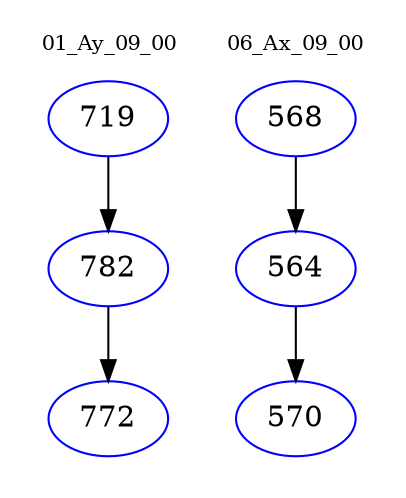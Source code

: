 digraph{
subgraph cluster_0 {
color = white
label = "01_Ay_09_00";
fontsize=10;
T0_719 [label="719", color="blue"]
T0_719 -> T0_782 [color="black"]
T0_782 [label="782", color="blue"]
T0_782 -> T0_772 [color="black"]
T0_772 [label="772", color="blue"]
}
subgraph cluster_1 {
color = white
label = "06_Ax_09_00";
fontsize=10;
T1_568 [label="568", color="blue"]
T1_568 -> T1_564 [color="black"]
T1_564 [label="564", color="blue"]
T1_564 -> T1_570 [color="black"]
T1_570 [label="570", color="blue"]
}
}
